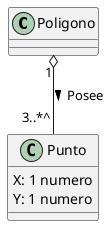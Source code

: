 @startuml

class "Poligono" {

}

class "Punto" {
X: 1 numero
Y: 1 numero
}

"Poligono" "1" o-- "3..*^" "Punto" : Posee >
@enduml